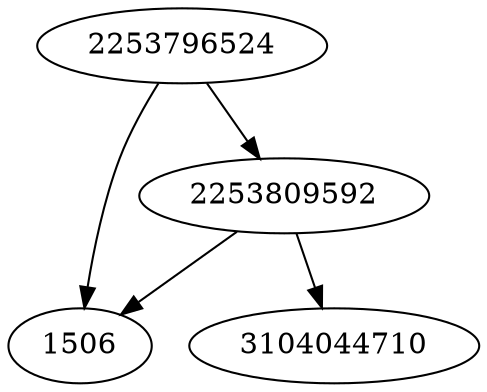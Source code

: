 strict digraph  {
2253809592;
1506;
2253796524;
3104044710;
2253809592 -> 3104044710;
2253809592 -> 1506;
2253796524 -> 2253809592;
2253796524 -> 1506;
}
